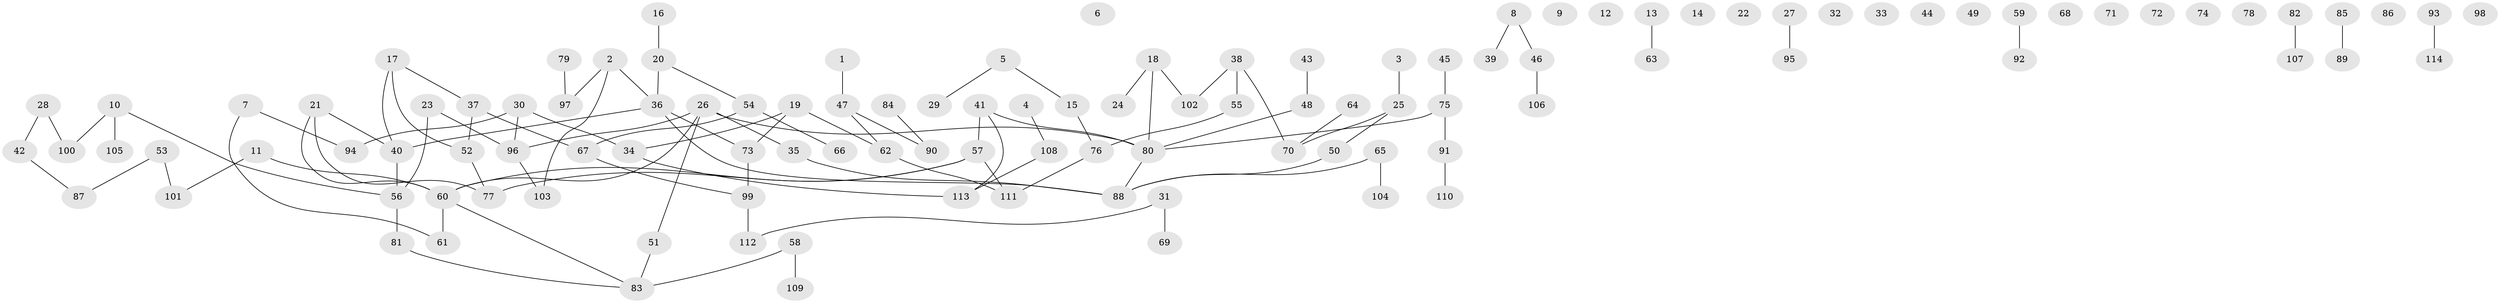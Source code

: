 // Generated by graph-tools (version 1.1) at 2025/40/03/09/25 04:40:10]
// undirected, 114 vertices, 109 edges
graph export_dot {
graph [start="1"]
  node [color=gray90,style=filled];
  1;
  2;
  3;
  4;
  5;
  6;
  7;
  8;
  9;
  10;
  11;
  12;
  13;
  14;
  15;
  16;
  17;
  18;
  19;
  20;
  21;
  22;
  23;
  24;
  25;
  26;
  27;
  28;
  29;
  30;
  31;
  32;
  33;
  34;
  35;
  36;
  37;
  38;
  39;
  40;
  41;
  42;
  43;
  44;
  45;
  46;
  47;
  48;
  49;
  50;
  51;
  52;
  53;
  54;
  55;
  56;
  57;
  58;
  59;
  60;
  61;
  62;
  63;
  64;
  65;
  66;
  67;
  68;
  69;
  70;
  71;
  72;
  73;
  74;
  75;
  76;
  77;
  78;
  79;
  80;
  81;
  82;
  83;
  84;
  85;
  86;
  87;
  88;
  89;
  90;
  91;
  92;
  93;
  94;
  95;
  96;
  97;
  98;
  99;
  100;
  101;
  102;
  103;
  104;
  105;
  106;
  107;
  108;
  109;
  110;
  111;
  112;
  113;
  114;
  1 -- 47;
  2 -- 36;
  2 -- 97;
  2 -- 103;
  3 -- 25;
  4 -- 108;
  5 -- 15;
  5 -- 29;
  7 -- 61;
  7 -- 94;
  8 -- 39;
  8 -- 46;
  10 -- 56;
  10 -- 100;
  10 -- 105;
  11 -- 60;
  11 -- 101;
  13 -- 63;
  15 -- 76;
  16 -- 20;
  17 -- 37;
  17 -- 40;
  17 -- 52;
  18 -- 24;
  18 -- 80;
  18 -- 102;
  19 -- 34;
  19 -- 62;
  19 -- 73;
  20 -- 36;
  20 -- 54;
  21 -- 40;
  21 -- 60;
  21 -- 77;
  23 -- 56;
  23 -- 96;
  25 -- 50;
  25 -- 70;
  26 -- 35;
  26 -- 51;
  26 -- 60;
  26 -- 80;
  26 -- 96;
  27 -- 95;
  28 -- 42;
  28 -- 100;
  30 -- 34;
  30 -- 94;
  30 -- 96;
  31 -- 69;
  31 -- 112;
  34 -- 113;
  35 -- 88;
  36 -- 40;
  36 -- 73;
  36 -- 88;
  37 -- 52;
  37 -- 67;
  38 -- 55;
  38 -- 70;
  38 -- 102;
  40 -- 56;
  41 -- 57;
  41 -- 80;
  41 -- 113;
  42 -- 87;
  43 -- 48;
  45 -- 75;
  46 -- 106;
  47 -- 62;
  47 -- 90;
  48 -- 80;
  50 -- 88;
  51 -- 83;
  52 -- 77;
  53 -- 87;
  53 -- 101;
  54 -- 66;
  54 -- 67;
  55 -- 76;
  56 -- 81;
  57 -- 60;
  57 -- 77;
  57 -- 111;
  58 -- 83;
  58 -- 109;
  59 -- 92;
  60 -- 61;
  60 -- 83;
  62 -- 111;
  64 -- 70;
  65 -- 88;
  65 -- 104;
  67 -- 99;
  73 -- 99;
  75 -- 80;
  75 -- 91;
  76 -- 111;
  79 -- 97;
  80 -- 88;
  81 -- 83;
  82 -- 107;
  84 -- 90;
  85 -- 89;
  91 -- 110;
  93 -- 114;
  96 -- 103;
  99 -- 112;
  108 -- 113;
}
